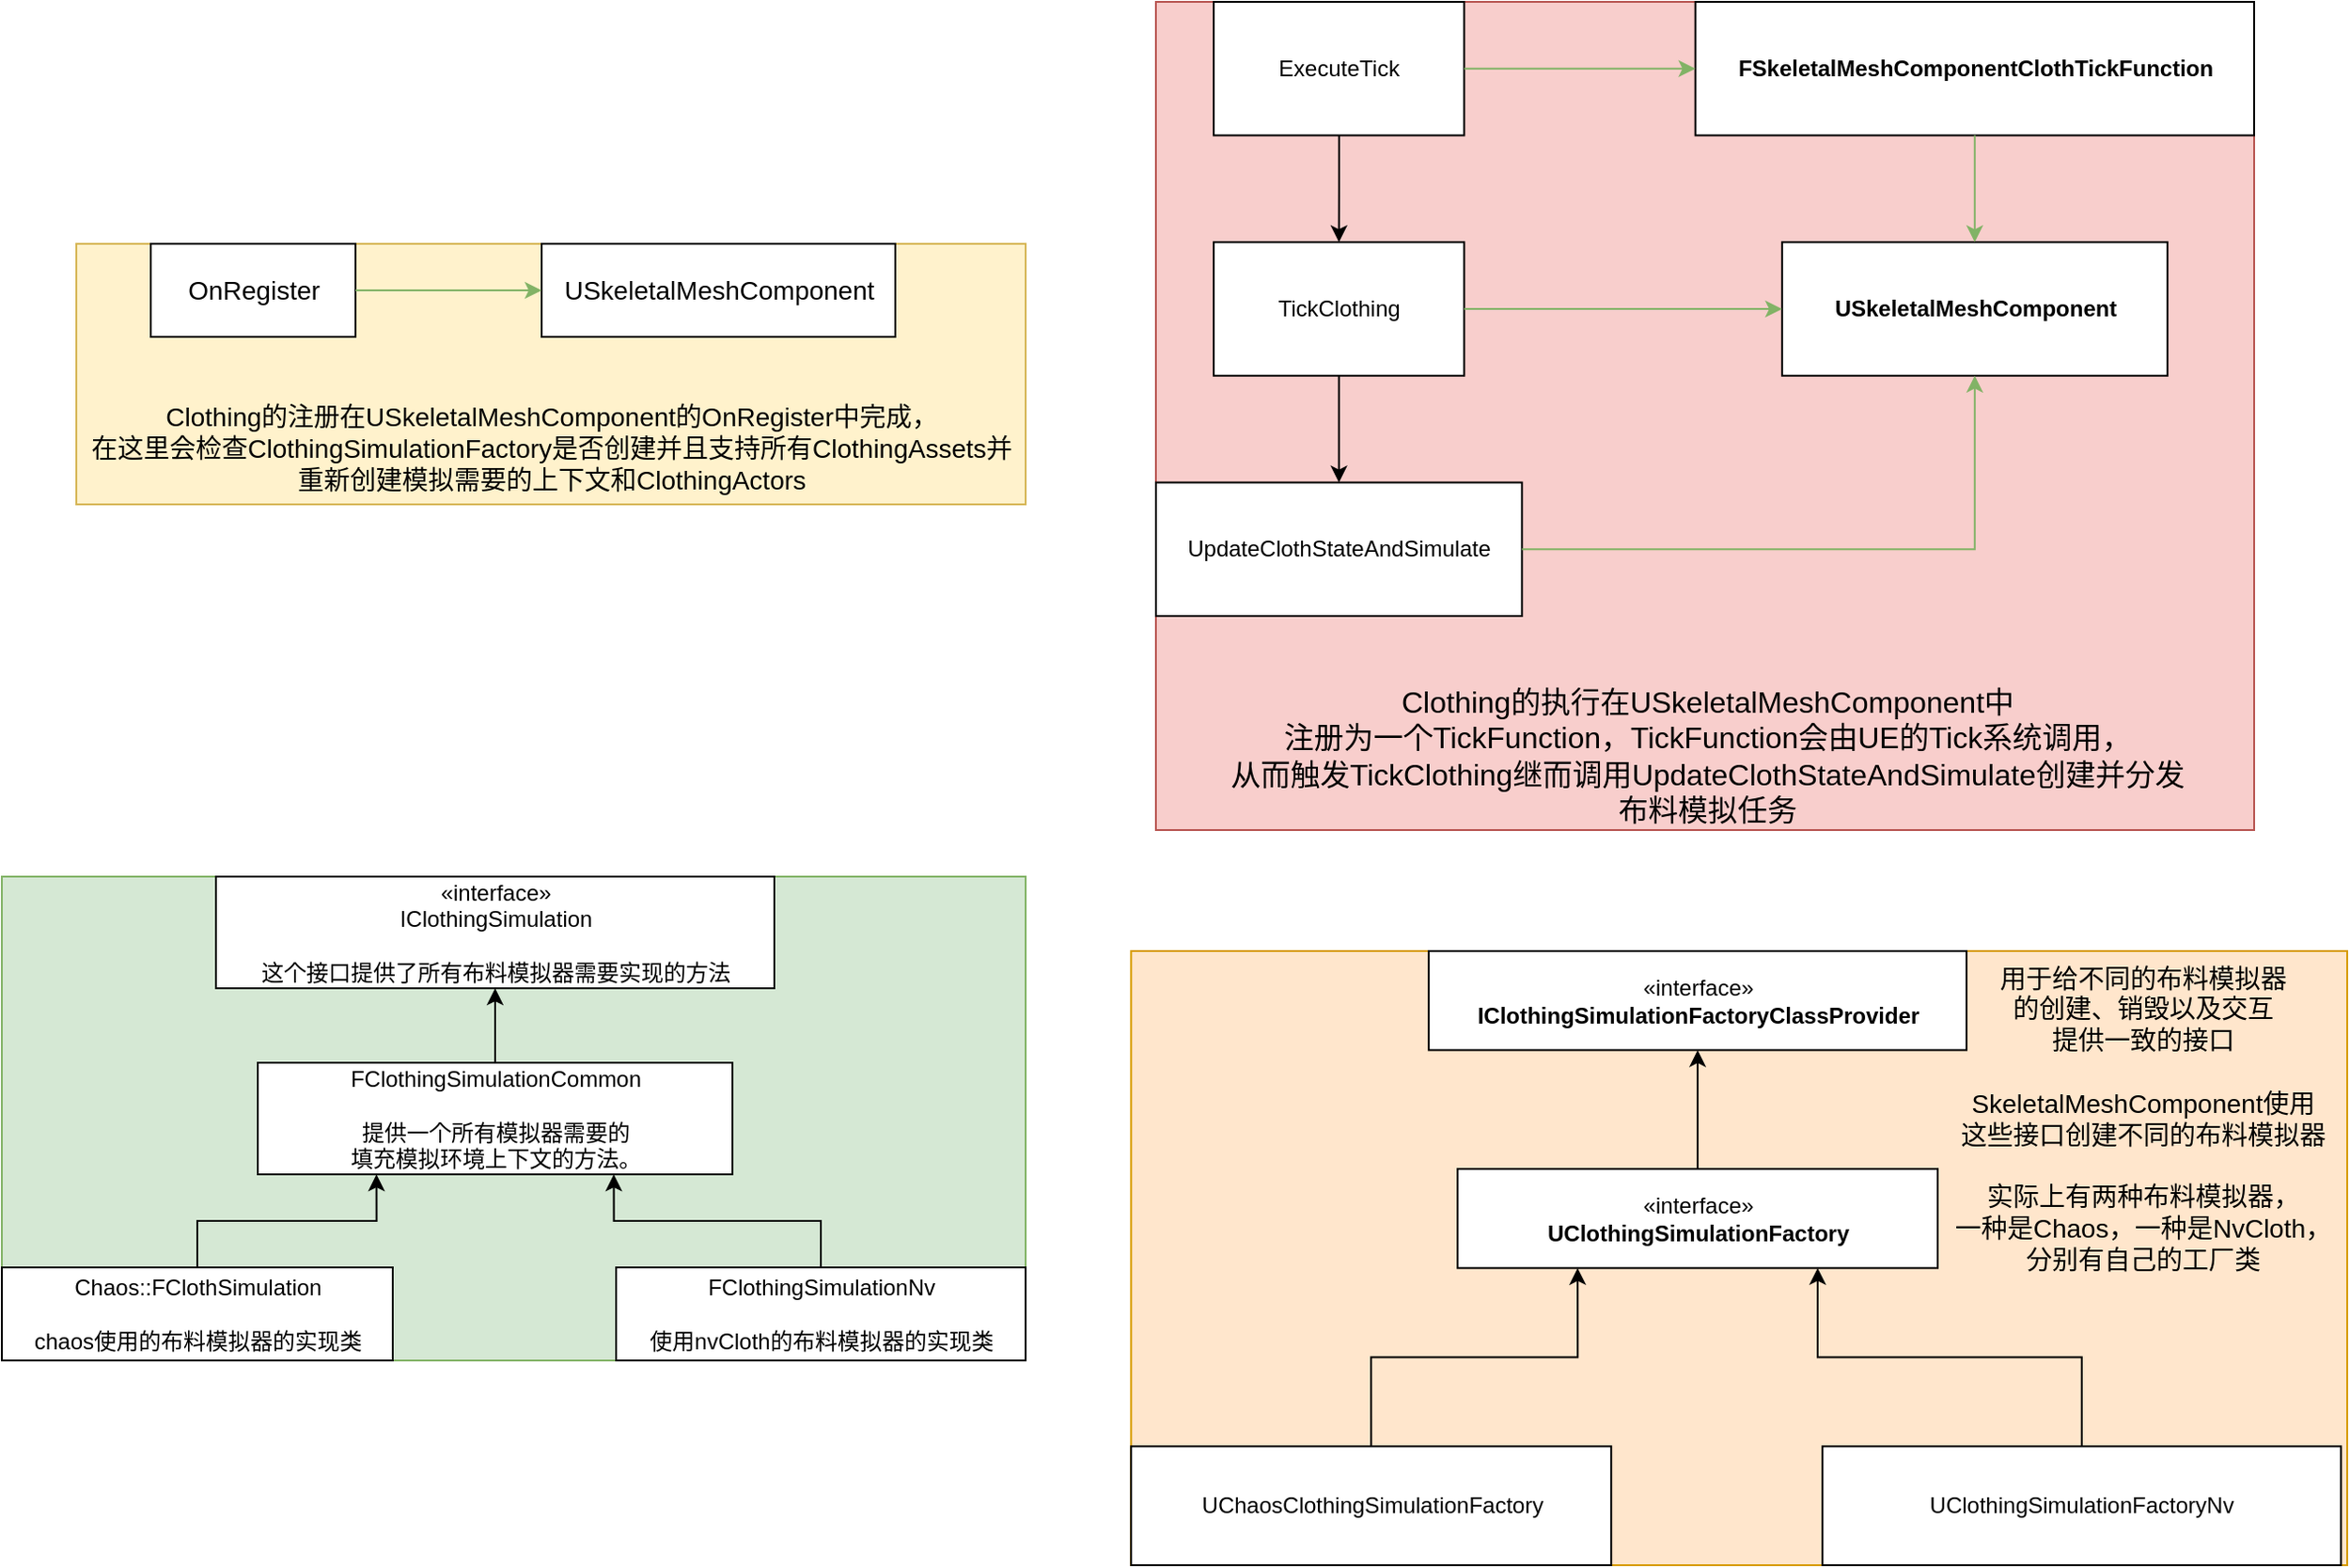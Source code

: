 <mxfile version="16.6.7" type="github">
  <diagram id="C5RBs43oDa-KdzZeNtuy" name="Page-1">
    <mxGraphModel dx="1560" dy="846" grid="1" gridSize="10" guides="1" tooltips="1" connect="1" arrows="1" fold="1" page="1" pageScale="1" pageWidth="827" pageHeight="1169" math="0" shadow="0">
      <root>
        <mxCell id="WIyWlLk6GJQsqaUBKTNV-0" />
        <mxCell id="WIyWlLk6GJQsqaUBKTNV-1" parent="WIyWlLk6GJQsqaUBKTNV-0" />
        <mxCell id="UFxITwJpjcm45uS_SykQ-14" value="" style="group;fillColor=#ffe6cc;strokeColor=#d79b00;" parent="WIyWlLk6GJQsqaUBKTNV-1" vertex="1" connectable="0">
          <mxGeometry x="746.67" y="570" width="653.33" height="330" as="geometry" />
        </mxCell>
        <mxCell id="UFxITwJpjcm45uS_SykQ-7" value="«interface»&lt;br&gt;&lt;b&gt;UClothingSimulationFactory&lt;/b&gt;" style="html=1;" parent="UFxITwJpjcm45uS_SykQ-14" vertex="1">
          <mxGeometry x="175.397" y="117.097" width="257.937" height="53.226" as="geometry" />
        </mxCell>
        <mxCell id="UFxITwJpjcm45uS_SykQ-8" value="«interface»&lt;br&gt;&lt;b&gt;IClothingSimulationFactoryClassProvider&lt;/b&gt;" style="html=1;" parent="UFxITwJpjcm45uS_SykQ-14" vertex="1">
          <mxGeometry x="159.921" width="288.889" height="53.226" as="geometry" />
        </mxCell>
        <mxCell id="UFxITwJpjcm45uS_SykQ-9" style="edgeStyle=orthogonalEdgeStyle;rounded=0;orthogonalLoop=1;jettySize=auto;html=1;exitX=0.5;exitY=0;exitDx=0;exitDy=0;entryX=0.5;entryY=1;entryDx=0;entryDy=0;" parent="UFxITwJpjcm45uS_SykQ-14" source="UFxITwJpjcm45uS_SykQ-7" target="UFxITwJpjcm45uS_SykQ-8" edge="1">
          <mxGeometry relative="1" as="geometry" />
        </mxCell>
        <mxCell id="UFxITwJpjcm45uS_SykQ-11" style="edgeStyle=orthogonalEdgeStyle;rounded=0;orthogonalLoop=1;jettySize=auto;html=1;exitX=0.5;exitY=0;exitDx=0;exitDy=0;entryX=0.25;entryY=1;entryDx=0;entryDy=0;" parent="UFxITwJpjcm45uS_SykQ-14" source="UFxITwJpjcm45uS_SykQ-10" target="UFxITwJpjcm45uS_SykQ-7" edge="1">
          <mxGeometry relative="1" as="geometry" />
        </mxCell>
        <mxCell id="UFxITwJpjcm45uS_SykQ-10" value="UChaosClothingSimulationFactory" style="html=1;" parent="UFxITwJpjcm45uS_SykQ-14" vertex="1">
          <mxGeometry y="266.129" width="257.937" height="63.871" as="geometry" />
        </mxCell>
        <mxCell id="UFxITwJpjcm45uS_SykQ-13" style="edgeStyle=orthogonalEdgeStyle;rounded=0;orthogonalLoop=1;jettySize=auto;html=1;entryX=0.75;entryY=1;entryDx=0;entryDy=0;" parent="UFxITwJpjcm45uS_SykQ-14" source="UFxITwJpjcm45uS_SykQ-12" target="UFxITwJpjcm45uS_SykQ-7" edge="1">
          <mxGeometry relative="1" as="geometry" />
        </mxCell>
        <mxCell id="UFxITwJpjcm45uS_SykQ-12" value="UClothingSimulationFactoryNv" style="html=1;" parent="UFxITwJpjcm45uS_SykQ-14" vertex="1">
          <mxGeometry x="371.429" y="266.129" width="278.571" height="63.871" as="geometry" />
        </mxCell>
        <mxCell id="UFxITwJpjcm45uS_SykQ-15" value="用于给不同的布料模拟器&lt;br style=&quot;font-size: 14px;&quot;&gt;的创建、销毁以及交互&lt;br style=&quot;font-size: 14px;&quot;&gt;提供一致的接口&lt;br style=&quot;font-size: 14px;&quot;&gt;&lt;br style=&quot;font-size: 14px;&quot;&gt;SkeletalMeshComponent使用&lt;br style=&quot;font-size: 14px;&quot;&gt;这些接口创建不同的布料模拟器&lt;br style=&quot;font-size: 14px;&quot;&gt;&lt;br style=&quot;font-size: 14px;&quot;&gt;实际上有两种布料模拟器，&lt;br style=&quot;font-size: 14px;&quot;&gt;一种是Chaos，一种是NvCloth，&lt;br style=&quot;font-size: 14px;&quot;&gt;分别有自己的工厂类" style="text;html=1;align=center;verticalAlign=middle;resizable=0;points=[];autosize=1;strokeColor=none;fillColor=none;fontSize=14;" parent="UFxITwJpjcm45uS_SykQ-14" vertex="1">
          <mxGeometry x="433.33" width="220" height="180" as="geometry" />
        </mxCell>
        <mxCell id="UFxITwJpjcm45uS_SykQ-26" value="" style="group;fillColor=#d5e8d4;strokeColor=#82b366;" parent="WIyWlLk6GJQsqaUBKTNV-1" vertex="1" connectable="0">
          <mxGeometry x="140" y="530" width="550" height="260" as="geometry" />
        </mxCell>
        <mxCell id="UFxITwJpjcm45uS_SykQ-20" value="FClothingSimulationCommon&lt;br&gt;&lt;br&gt;提供一个所有模拟器需要的&lt;br&gt;填充模拟环境上下文的方法。&lt;br&gt;" style="html=1;" parent="UFxITwJpjcm45uS_SykQ-26" vertex="1">
          <mxGeometry x="137.5" y="100" width="255" height="60" as="geometry" />
        </mxCell>
        <mxCell id="UFxITwJpjcm45uS_SykQ-16" value="«interface»&lt;br&gt;IClothingSimulation&lt;br&gt;&lt;br&gt;这个接口提供了所有布料模拟器需要实现的方法" style="html=1;" parent="UFxITwJpjcm45uS_SykQ-26" vertex="1">
          <mxGeometry x="115" width="300" height="60" as="geometry" />
        </mxCell>
        <mxCell id="UFxITwJpjcm45uS_SykQ-21" style="edgeStyle=orthogonalEdgeStyle;rounded=0;orthogonalLoop=1;jettySize=auto;html=1;entryX=0.5;entryY=1;entryDx=0;entryDy=0;" parent="UFxITwJpjcm45uS_SykQ-26" source="UFxITwJpjcm45uS_SykQ-20" target="UFxITwJpjcm45uS_SykQ-16" edge="1">
          <mxGeometry relative="1" as="geometry" />
        </mxCell>
        <mxCell id="UFxITwJpjcm45uS_SykQ-24" style="edgeStyle=orthogonalEdgeStyle;rounded=0;orthogonalLoop=1;jettySize=auto;html=1;entryX=0.25;entryY=1;entryDx=0;entryDy=0;" parent="UFxITwJpjcm45uS_SykQ-26" source="UFxITwJpjcm45uS_SykQ-22" target="UFxITwJpjcm45uS_SykQ-20" edge="1">
          <mxGeometry relative="1" as="geometry" />
        </mxCell>
        <mxCell id="UFxITwJpjcm45uS_SykQ-22" value="Chaos::FClothSimulation&lt;br&gt;&lt;br&gt;chaos使用的布料模拟器的实现类" style="html=1;" parent="UFxITwJpjcm45uS_SykQ-26" vertex="1">
          <mxGeometry y="210" width="210" height="50" as="geometry" />
        </mxCell>
        <mxCell id="UFxITwJpjcm45uS_SykQ-25" style="edgeStyle=orthogonalEdgeStyle;rounded=0;orthogonalLoop=1;jettySize=auto;html=1;entryX=0.75;entryY=1;entryDx=0;entryDy=0;" parent="UFxITwJpjcm45uS_SykQ-26" source="UFxITwJpjcm45uS_SykQ-23" target="UFxITwJpjcm45uS_SykQ-20" edge="1">
          <mxGeometry relative="1" as="geometry" />
        </mxCell>
        <mxCell id="UFxITwJpjcm45uS_SykQ-23" value="FClothingSimulationNv&lt;br&gt;&lt;br&gt;使用nvCloth的布料模拟器的实现类" style="html=1;" parent="UFxITwJpjcm45uS_SykQ-26" vertex="1">
          <mxGeometry x="330" y="210" width="220" height="50" as="geometry" />
        </mxCell>
        <mxCell id="OkXZC-aaNVTLVCNhO-GQ-22" value="" style="group;fillColor=#f8cecc;strokeColor=#b85450;" vertex="1" connectable="0" parent="WIyWlLk6GJQsqaUBKTNV-1">
          <mxGeometry x="760" y="60" width="590" height="445" as="geometry" />
        </mxCell>
        <mxCell id="OkXZC-aaNVTLVCNhO-GQ-2" value="ExecuteTick" style="html=1;" vertex="1" parent="OkXZC-aaNVTLVCNhO-GQ-22">
          <mxGeometry x="31.053" width="134.561" height="71.739" as="geometry" />
        </mxCell>
        <mxCell id="OkXZC-aaNVTLVCNhO-GQ-3" value="TickClothing" style="html=1;" vertex="1" parent="OkXZC-aaNVTLVCNhO-GQ-22">
          <mxGeometry x="31.053" y="129.13" width="134.561" height="71.739" as="geometry" />
        </mxCell>
        <mxCell id="OkXZC-aaNVTLVCNhO-GQ-5" value="UpdateClothStateAndSimulate" style="html=1;" vertex="1" parent="OkXZC-aaNVTLVCNhO-GQ-22">
          <mxGeometry y="258.261" width="196.667" height="71.739" as="geometry" />
        </mxCell>
        <mxCell id="OkXZC-aaNVTLVCNhO-GQ-7" value="&lt;b&gt;FSkeletalMeshComponentClothTickFunction&lt;/b&gt;" style="html=1;" vertex="1" parent="OkXZC-aaNVTLVCNhO-GQ-22">
          <mxGeometry x="289.825" width="300.175" height="71.739" as="geometry" />
        </mxCell>
        <mxCell id="OkXZC-aaNVTLVCNhO-GQ-9" style="edgeStyle=orthogonalEdgeStyle;rounded=0;orthogonalLoop=1;jettySize=auto;html=1;exitX=1;exitY=0.5;exitDx=0;exitDy=0;entryX=0;entryY=0.5;entryDx=0;entryDy=0;fillColor=#d5e8d4;strokeColor=#82b366;" edge="1" parent="OkXZC-aaNVTLVCNhO-GQ-22" source="OkXZC-aaNVTLVCNhO-GQ-2" target="OkXZC-aaNVTLVCNhO-GQ-7">
          <mxGeometry relative="1" as="geometry" />
        </mxCell>
        <mxCell id="OkXZC-aaNVTLVCNhO-GQ-10" value="&lt;b&gt;USkeletalMeshComponent&lt;/b&gt;" style="html=1;" vertex="1" parent="OkXZC-aaNVTLVCNhO-GQ-22">
          <mxGeometry x="336.404" y="129.13" width="207.018" height="71.739" as="geometry" />
        </mxCell>
        <mxCell id="OkXZC-aaNVTLVCNhO-GQ-16" style="edgeStyle=orthogonalEdgeStyle;rounded=0;orthogonalLoop=1;jettySize=auto;html=1;exitX=1;exitY=0.5;exitDx=0;exitDy=0;entryX=0;entryY=0.5;entryDx=0;entryDy=0;fillColor=#d5e8d4;strokeColor=#82b366;" edge="1" parent="OkXZC-aaNVTLVCNhO-GQ-22" source="OkXZC-aaNVTLVCNhO-GQ-3" target="OkXZC-aaNVTLVCNhO-GQ-10">
          <mxGeometry relative="1" as="geometry" />
        </mxCell>
        <mxCell id="OkXZC-aaNVTLVCNhO-GQ-17" style="edgeStyle=orthogonalEdgeStyle;rounded=0;orthogonalLoop=1;jettySize=auto;html=1;exitX=1;exitY=0.5;exitDx=0;exitDy=0;entryX=0.5;entryY=1;entryDx=0;entryDy=0;fillColor=#d5e8d4;strokeColor=#82b366;" edge="1" parent="OkXZC-aaNVTLVCNhO-GQ-22" source="OkXZC-aaNVTLVCNhO-GQ-5" target="OkXZC-aaNVTLVCNhO-GQ-10">
          <mxGeometry relative="1" as="geometry" />
        </mxCell>
        <mxCell id="OkXZC-aaNVTLVCNhO-GQ-20" value="Clothing的执行在USkeletalMeshComponent中&lt;br&gt;注册为一个TickFunction，TickFunction会由UE的Tick系统调用，&lt;br&gt;从而触发TickClothing继而调用UpdateClothStateAndSimulate创建并分发&lt;br&gt;布料模拟任务" style="text;html=1;align=center;verticalAlign=middle;resizable=0;points=[];autosize=1;strokeColor=none;fillColor=none;fontSize=16;" vertex="1" parent="OkXZC-aaNVTLVCNhO-GQ-22">
          <mxGeometry x="31.05" y="365" width="530" height="80" as="geometry" />
        </mxCell>
        <mxCell id="OkXZC-aaNVTLVCNhO-GQ-4" style="edgeStyle=orthogonalEdgeStyle;rounded=0;orthogonalLoop=1;jettySize=auto;html=1;entryX=0.5;entryY=0;entryDx=0;entryDy=0;" edge="1" parent="OkXZC-aaNVTLVCNhO-GQ-22" source="OkXZC-aaNVTLVCNhO-GQ-2" target="OkXZC-aaNVTLVCNhO-GQ-3">
          <mxGeometry relative="1" as="geometry" />
        </mxCell>
        <mxCell id="OkXZC-aaNVTLVCNhO-GQ-6" style="edgeStyle=orthogonalEdgeStyle;rounded=0;orthogonalLoop=1;jettySize=auto;html=1;exitX=0.5;exitY=1;exitDx=0;exitDy=0;entryX=0.5;entryY=0;entryDx=0;entryDy=0;" edge="1" parent="OkXZC-aaNVTLVCNhO-GQ-22" source="OkXZC-aaNVTLVCNhO-GQ-3" target="OkXZC-aaNVTLVCNhO-GQ-5">
          <mxGeometry relative="1" as="geometry" />
        </mxCell>
        <mxCell id="OkXZC-aaNVTLVCNhO-GQ-15" value="" style="edgeStyle=orthogonalEdgeStyle;rounded=0;orthogonalLoop=1;jettySize=auto;html=1;fillColor=#d5e8d4;strokeColor=#82b366;" edge="1" parent="OkXZC-aaNVTLVCNhO-GQ-22" source="OkXZC-aaNVTLVCNhO-GQ-7" target="OkXZC-aaNVTLVCNhO-GQ-10">
          <mxGeometry relative="1" as="geometry" />
        </mxCell>
        <mxCell id="OkXZC-aaNVTLVCNhO-GQ-28" value="" style="group;fillColor=#fff2cc;strokeColor=#d6b656;" vertex="1" connectable="0" parent="WIyWlLk6GJQsqaUBKTNV-1">
          <mxGeometry x="180" y="190" width="510" height="140" as="geometry" />
        </mxCell>
        <mxCell id="OkXZC-aaNVTLVCNhO-GQ-24" value="OnRegister" style="html=1;fontSize=14;" vertex="1" parent="OkXZC-aaNVTLVCNhO-GQ-28">
          <mxGeometry x="40" width="110" height="50" as="geometry" />
        </mxCell>
        <mxCell id="OkXZC-aaNVTLVCNhO-GQ-25" value="USkeletalMeshComponent" style="html=1;fontSize=14;" vertex="1" parent="OkXZC-aaNVTLVCNhO-GQ-28">
          <mxGeometry x="250" width="190" height="50" as="geometry" />
        </mxCell>
        <mxCell id="OkXZC-aaNVTLVCNhO-GQ-26" style="edgeStyle=orthogonalEdgeStyle;rounded=0;orthogonalLoop=1;jettySize=auto;html=1;exitX=1;exitY=0.5;exitDx=0;exitDy=0;entryX=0;entryY=0.5;entryDx=0;entryDy=0;fontSize=14;fillColor=#d5e8d4;strokeColor=#82b366;" edge="1" parent="OkXZC-aaNVTLVCNhO-GQ-28" source="OkXZC-aaNVTLVCNhO-GQ-24" target="OkXZC-aaNVTLVCNhO-GQ-25">
          <mxGeometry relative="1" as="geometry" />
        </mxCell>
        <mxCell id="OkXZC-aaNVTLVCNhO-GQ-27" value="Clothing的注册在USkeletalMeshComponent的OnRegister中完成，&lt;br&gt;在这里会检查ClothingSimulationFactory是否创建并且支持所有ClothingAssets并&lt;br&gt;重新创建模拟需要的上下文和ClothingActors&lt;br&gt;" style="text;html=1;align=center;verticalAlign=middle;resizable=0;points=[];autosize=1;strokeColor=none;fillColor=none;fontSize=14;" vertex="1" parent="OkXZC-aaNVTLVCNhO-GQ-28">
          <mxGeometry y="80" width="510" height="60" as="geometry" />
        </mxCell>
      </root>
    </mxGraphModel>
  </diagram>
</mxfile>

